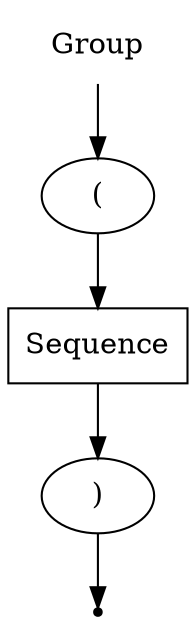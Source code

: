 digraph Group {
    start [label = "Group" shape = plaintext];
    end [label = "" shape = point];
    A [label = "(" shape = oval];
    B [label = "Sequence" shape = box];
    C [label = ")" shape = oval];
    start -> A;
    A -> B;
    B -> C;
    C -> end;
}